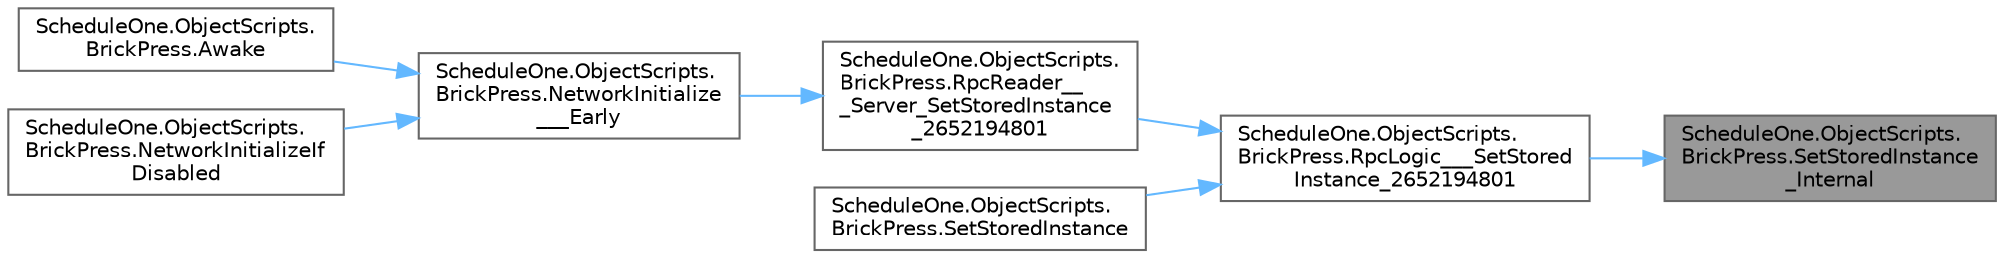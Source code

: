 digraph "ScheduleOne.ObjectScripts.BrickPress.SetStoredInstance_Internal"
{
 // LATEX_PDF_SIZE
  bgcolor="transparent";
  edge [fontname=Helvetica,fontsize=10,labelfontname=Helvetica,labelfontsize=10];
  node [fontname=Helvetica,fontsize=10,shape=box,height=0.2,width=0.4];
  rankdir="RL";
  Node1 [id="Node000001",label="ScheduleOne.ObjectScripts.\lBrickPress.SetStoredInstance\l_Internal",height=0.2,width=0.4,color="gray40", fillcolor="grey60", style="filled", fontcolor="black",tooltip=" "];
  Node1 -> Node2 [id="edge1_Node000001_Node000002",dir="back",color="steelblue1",style="solid",tooltip=" "];
  Node2 [id="Node000002",label="ScheduleOne.ObjectScripts.\lBrickPress.RpcLogic___SetStored\lInstance_2652194801",height=0.2,width=0.4,color="grey40", fillcolor="white", style="filled",URL="$class_schedule_one_1_1_object_scripts_1_1_brick_press.html#aa24a17f90abcd2a07d2b0cab12e716de",tooltip=" "];
  Node2 -> Node3 [id="edge2_Node000002_Node000003",dir="back",color="steelblue1",style="solid",tooltip=" "];
  Node3 [id="Node000003",label="ScheduleOne.ObjectScripts.\lBrickPress.RpcReader__\l_Server_SetStoredInstance\l_2652194801",height=0.2,width=0.4,color="grey40", fillcolor="white", style="filled",URL="$class_schedule_one_1_1_object_scripts_1_1_brick_press.html#a6e47f10cf845e716ddd76722ab3c0717",tooltip=" "];
  Node3 -> Node4 [id="edge3_Node000003_Node000004",dir="back",color="steelblue1",style="solid",tooltip=" "];
  Node4 [id="Node000004",label="ScheduleOne.ObjectScripts.\lBrickPress.NetworkInitialize\l___Early",height=0.2,width=0.4,color="grey40", fillcolor="white", style="filled",URL="$class_schedule_one_1_1_object_scripts_1_1_brick_press.html#ae007fbefd2f7daea409f6a969869002d",tooltip=" "];
  Node4 -> Node5 [id="edge4_Node000004_Node000005",dir="back",color="steelblue1",style="solid",tooltip=" "];
  Node5 [id="Node000005",label="ScheduleOne.ObjectScripts.\lBrickPress.Awake",height=0.2,width=0.4,color="grey40", fillcolor="white", style="filled",URL="$class_schedule_one_1_1_object_scripts_1_1_brick_press.html#a1837c88b53d81375cde3dc8272185007",tooltip=" "];
  Node4 -> Node6 [id="edge5_Node000004_Node000006",dir="back",color="steelblue1",style="solid",tooltip=" "];
  Node6 [id="Node000006",label="ScheduleOne.ObjectScripts.\lBrickPress.NetworkInitializeIf\lDisabled",height=0.2,width=0.4,color="grey40", fillcolor="white", style="filled",URL="$class_schedule_one_1_1_object_scripts_1_1_brick_press.html#aff8a89e5006b4e24213d98a21a41b0c0",tooltip=" "];
  Node2 -> Node7 [id="edge6_Node000002_Node000007",dir="back",color="steelblue1",style="solid",tooltip=" "];
  Node7 [id="Node000007",label="ScheduleOne.ObjectScripts.\lBrickPress.SetStoredInstance",height=0.2,width=0.4,color="grey40", fillcolor="white", style="filled",URL="$class_schedule_one_1_1_object_scripts_1_1_brick_press.html#a155e7793c65480b124fefc9fdc9d9e90",tooltip=" "];
}
